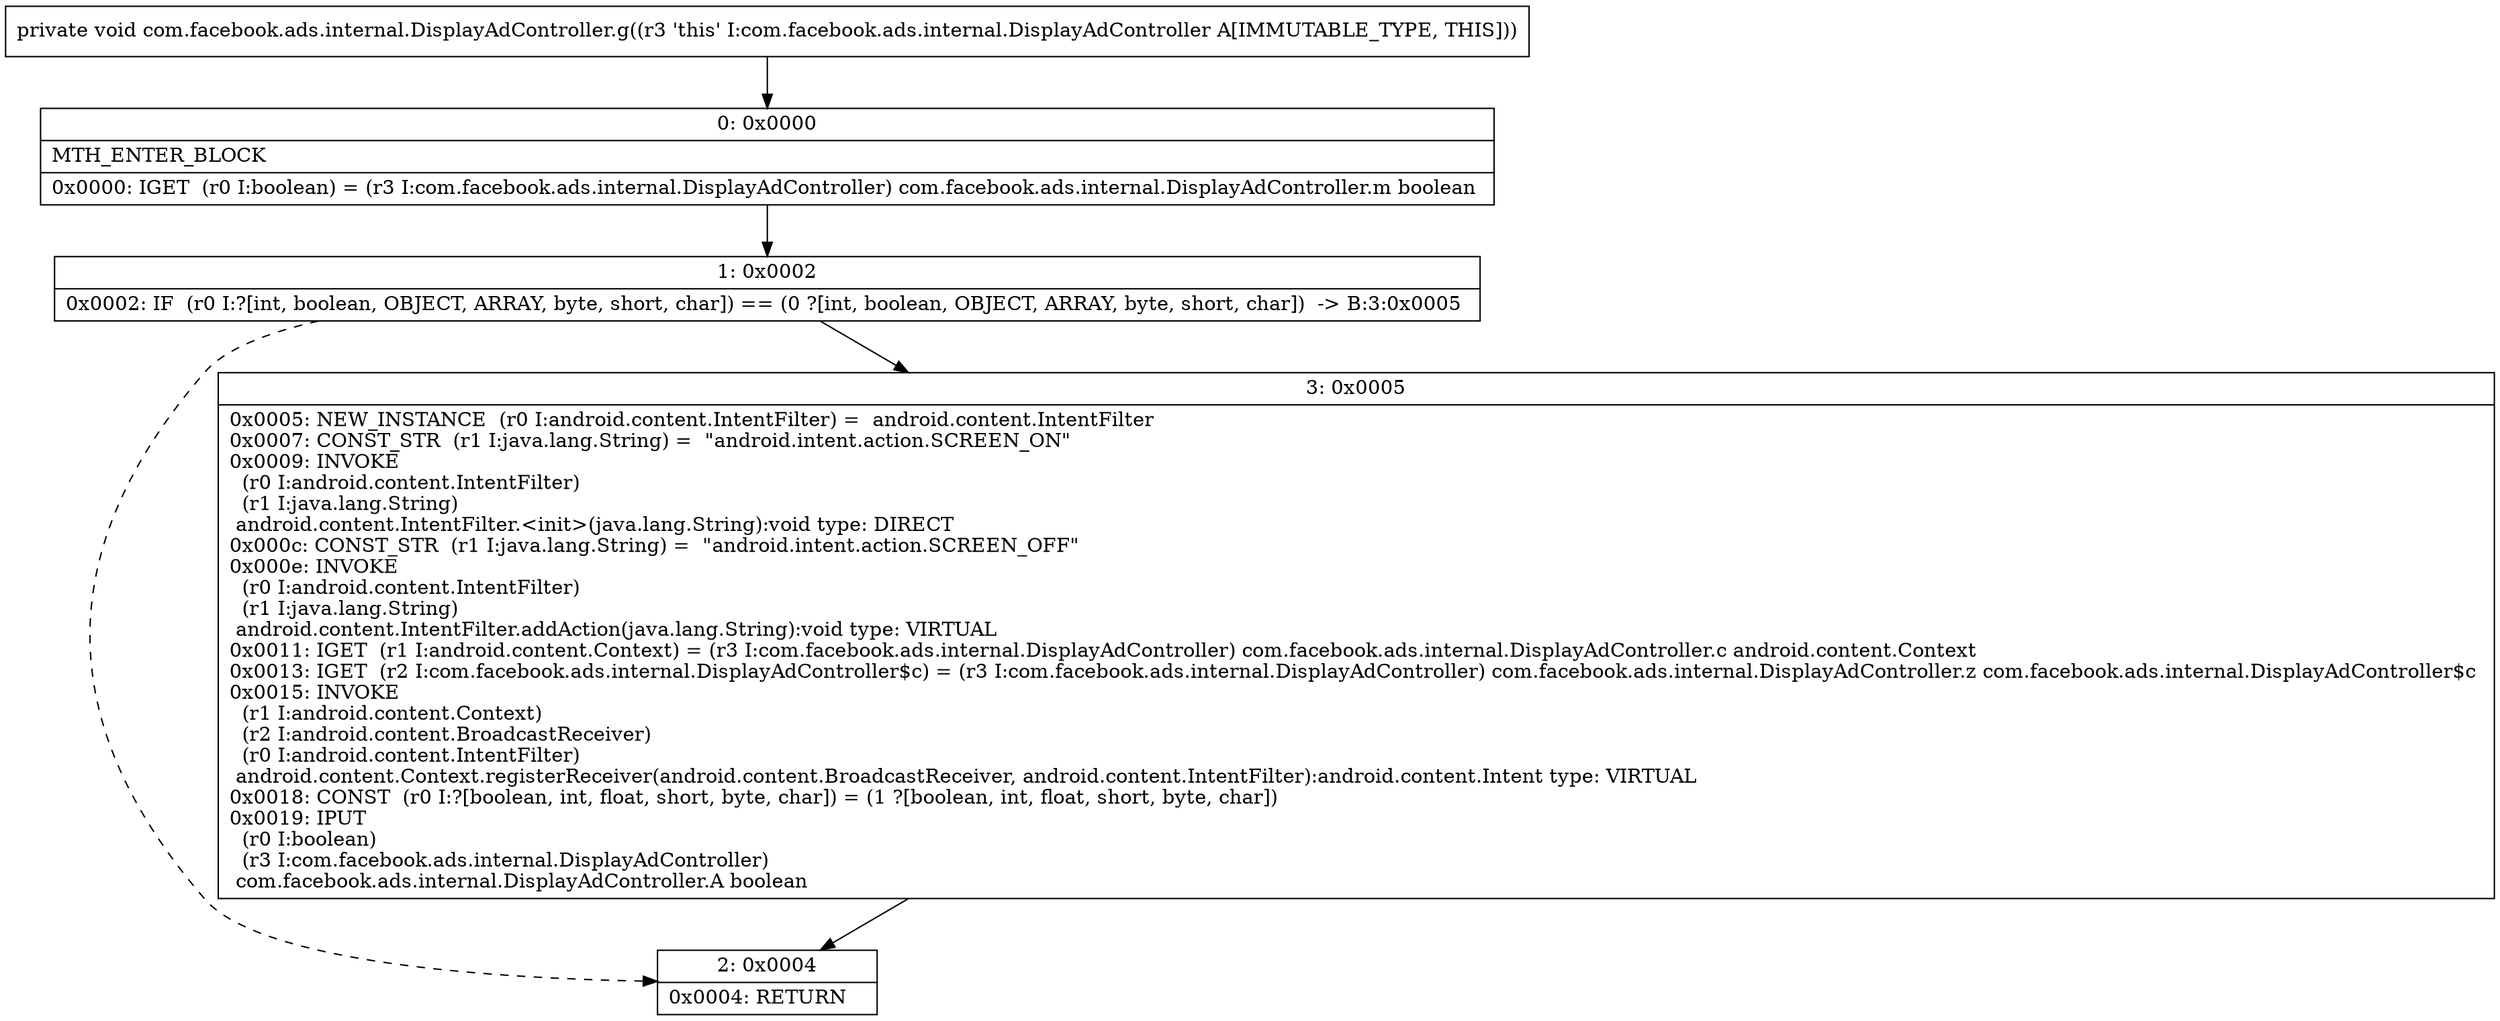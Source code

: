 digraph "CFG forcom.facebook.ads.internal.DisplayAdController.g()V" {
Node_0 [shape=record,label="{0\:\ 0x0000|MTH_ENTER_BLOCK\l|0x0000: IGET  (r0 I:boolean) = (r3 I:com.facebook.ads.internal.DisplayAdController) com.facebook.ads.internal.DisplayAdController.m boolean \l}"];
Node_1 [shape=record,label="{1\:\ 0x0002|0x0002: IF  (r0 I:?[int, boolean, OBJECT, ARRAY, byte, short, char]) == (0 ?[int, boolean, OBJECT, ARRAY, byte, short, char])  \-\> B:3:0x0005 \l}"];
Node_2 [shape=record,label="{2\:\ 0x0004|0x0004: RETURN   \l}"];
Node_3 [shape=record,label="{3\:\ 0x0005|0x0005: NEW_INSTANCE  (r0 I:android.content.IntentFilter) =  android.content.IntentFilter \l0x0007: CONST_STR  (r1 I:java.lang.String) =  \"android.intent.action.SCREEN_ON\" \l0x0009: INVOKE  \l  (r0 I:android.content.IntentFilter)\l  (r1 I:java.lang.String)\l android.content.IntentFilter.\<init\>(java.lang.String):void type: DIRECT \l0x000c: CONST_STR  (r1 I:java.lang.String) =  \"android.intent.action.SCREEN_OFF\" \l0x000e: INVOKE  \l  (r0 I:android.content.IntentFilter)\l  (r1 I:java.lang.String)\l android.content.IntentFilter.addAction(java.lang.String):void type: VIRTUAL \l0x0011: IGET  (r1 I:android.content.Context) = (r3 I:com.facebook.ads.internal.DisplayAdController) com.facebook.ads.internal.DisplayAdController.c android.content.Context \l0x0013: IGET  (r2 I:com.facebook.ads.internal.DisplayAdController$c) = (r3 I:com.facebook.ads.internal.DisplayAdController) com.facebook.ads.internal.DisplayAdController.z com.facebook.ads.internal.DisplayAdController$c \l0x0015: INVOKE  \l  (r1 I:android.content.Context)\l  (r2 I:android.content.BroadcastReceiver)\l  (r0 I:android.content.IntentFilter)\l android.content.Context.registerReceiver(android.content.BroadcastReceiver, android.content.IntentFilter):android.content.Intent type: VIRTUAL \l0x0018: CONST  (r0 I:?[boolean, int, float, short, byte, char]) = (1 ?[boolean, int, float, short, byte, char]) \l0x0019: IPUT  \l  (r0 I:boolean)\l  (r3 I:com.facebook.ads.internal.DisplayAdController)\l com.facebook.ads.internal.DisplayAdController.A boolean \l}"];
MethodNode[shape=record,label="{private void com.facebook.ads.internal.DisplayAdController.g((r3 'this' I:com.facebook.ads.internal.DisplayAdController A[IMMUTABLE_TYPE, THIS])) }"];
MethodNode -> Node_0;
Node_0 -> Node_1;
Node_1 -> Node_2[style=dashed];
Node_1 -> Node_3;
Node_3 -> Node_2;
}

